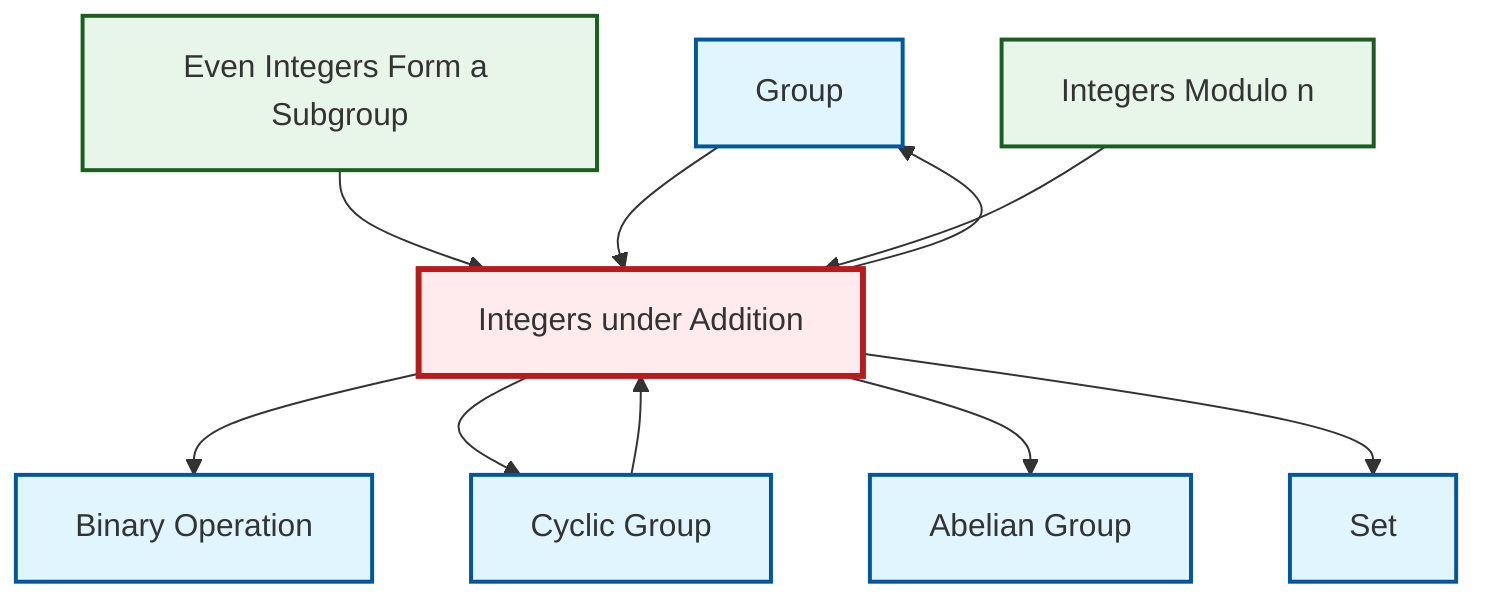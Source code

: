 graph TD
    classDef definition fill:#e1f5fe,stroke:#01579b,stroke-width:2px
    classDef theorem fill:#f3e5f5,stroke:#4a148c,stroke-width:2px
    classDef axiom fill:#fff3e0,stroke:#e65100,stroke-width:2px
    classDef example fill:#e8f5e9,stroke:#1b5e20,stroke-width:2px
    classDef current fill:#ffebee,stroke:#b71c1c,stroke-width:3px
    def-set["Set"]:::definition
    def-binary-operation["Binary Operation"]:::definition
    def-group["Group"]:::definition
    def-abelian-group["Abelian Group"]:::definition
    ex-quotient-integers-mod-n["Integers Modulo n"]:::example
    ex-even-integers-subgroup["Even Integers Form a Subgroup"]:::example
    def-cyclic-group["Cyclic Group"]:::definition
    ex-integers-addition["Integers under Addition"]:::example
    ex-even-integers-subgroup --> ex-integers-addition
    def-group --> ex-integers-addition
    ex-quotient-integers-mod-n --> ex-integers-addition
    ex-integers-addition --> def-binary-operation
    ex-integers-addition --> def-cyclic-group
    ex-integers-addition --> def-abelian-group
    def-cyclic-group --> ex-integers-addition
    ex-integers-addition --> def-group
    ex-integers-addition --> def-set
    class ex-integers-addition current
